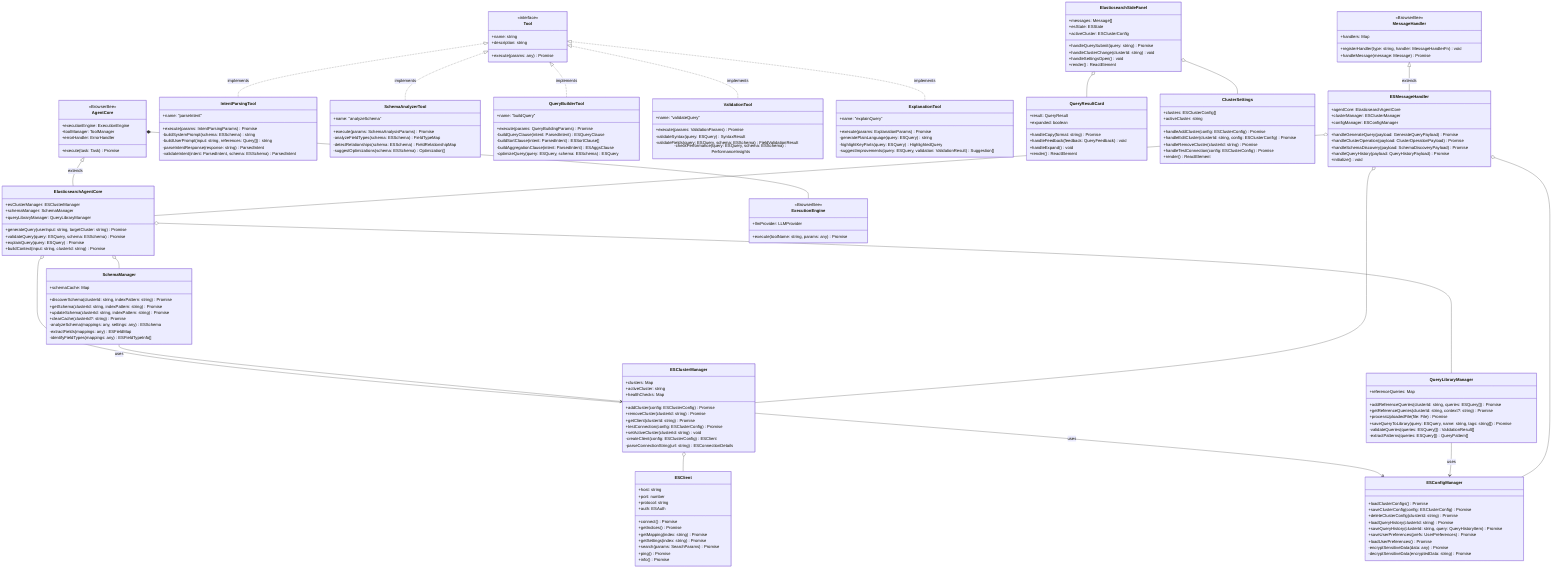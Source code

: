 classDiagram
    %% Core Agent System
    class AgentCore {
        <<BrowserBee>>
        +executionEngine: ExecutionEngine
        +toolManager: ToolManager
        +errorHandler: ErrorHandler
        +execute(task: Task) Promise<Result>
    }
    
    class ElasticsearchAgentCore {
        +esClusterManager: ESClusterManager
        +schemaManager: SchemaManager
        +queryLibraryManager: QueryLibraryManager
        +generateQuery(userInput: string, targetCluster: string) Promise<QueryResult[]>
        +validateQuery(query: ESQuery, schema: ESSchema) Promise<ValidationResult>
        +explainQuery(query: ESQuery) Promise<string>
        +buildContext(input: string, clusterId: string) Promise<ESQueryContext>
    }
    
    class ExecutionEngine {
        <<BrowserBee>>
        +llmProvider: LLMProvider
        +execute(toolName: string, params: any) Promise<any>
    }
    
    %% Elasticsearch Tools
    class Tool {
        <<interface>>
        +name: string
        +description: string
        +execute(params: any) Promise<any>
    }
    
    class IntentParsingTool {
        +name: "parseIntent"
        +execute(params: IntentParsingParams) Promise<ParsedIntent>
        -buildSystemPrompt(schema: ESSchema) string
        -buildUserPrompt(input: string, references: Query[]) string
        -parseIntentResponse(response: string) ParsedIntent
        -validateIntent(intent: ParsedIntent, schema: ESSchema) ParsedIntent
    }
    
    class SchemaAnalyzerTool {
        +name: "analyzeSchema"
        +execute(params: SchemaAnalysisParams) Promise<SchemaAnalysisResult>
        -analyzeFieldTypes(schema: ESSchema) FieldTypeMap
        -detectRelationships(schema: ESSchema) FieldRelationshipMap
        -suggestOptimizations(schema: ESSchema) Optimization[]
    }
    
    class QueryBuilderTool {
        +name: "buildQuery"
        +execute(params: QueryBuildingParams) Promise<ESQuery>
        -buildQueryClause(intent: ParsedIntent) ESQueryClause
        -buildSortClause(intent: ParsedIntent) ESSortClause[]
        -buildAggregationClause(intent: ParsedIntent) ESAggsClause
        -optimizeQuery(query: ESQuery, schema: ESSchema) ESQuery
    }
    
    class ValidationTool {
        +name: "validateQuery"
        +execute(params: ValidationParams) Promise<ValidationResult>
        -validateSyntax(query: ESQuery) SyntaxResult
        -validateFields(query: ESQuery, schema: ESSchema) FieldValidationResult
        -checkPerformance(query: ESQuery, schema: ESSchema) PerformanceInsights
    }
    
    class ExplanationTool {
        +name: "explainQuery"
        +execute(params: ExplanationParams) Promise<ExplanationResult>
        -generatePlainLanguage(query: ESQuery) string
        -highlightKeyParts(query: ESQuery) HighlightedQuery
        -suggestImprovements(query: ESQuery, validation: ValidationResult) Suggestion[]
    }
    
    %% Elasticsearch Services
    class ESClusterManager {
        +clusters: Map<string, ESClusterConfig>
        +activeCluster: string
        +healthChecks: Map<string, ClusterHealth>
        +addCluster(config: ESClusterConfig) Promise<string>
        +removeCluster(clusterId: string) Promise<void>
        +getClient(clusterId: string) Promise<ESClient>
        +testConnection(config: ESClusterConfig) Promise<ClusterHealth>
        +setActiveCluster(clusterId: string) void
        -createClient(config: ESClusterConfig) ESClient
        -parseConnectionString(url: string) ESConnectionDetails
    }
    
    class SchemaManager {
        +schemaCache: Map<string, ESSchema>
        +discoverSchema(clusterId: string, indexPattern: string) Promise<ESSchema>
        +getSchema(clusterId: string, indexPattern: string) Promise<ESSchema>
        +updateSchema(clusterId: string, indexPattern: string) Promise<ESSchema>
        +clearCache(clusterId?: string) Promise<void>
        -analyzeSchema(mappings: any, settings: any) ESSchema
        -extractFields(mappings: any) ESFieldMap
        -identifyFieldTypes(mappings: any) ESFieldTypeInfo[]
    }
    
    class QueryLibraryManager {
        +referenceQueries: Map<string, ReferenceQuerySet>
        +addReferenceQueries(clusterId: string, queries: ESQuery[]) Promise<void>
        +getReferenceQueries(clusterId: string, context?: string) Promise<ESQuery[]>
        +processUploadedFile(file: File) Promise<ESQuery[]>
        +saveQueryToLibrary(query: ESQuery, name: string, tags: string[]) Promise<void>
        -validateQueries(queries: ESQuery[]) ValidationResult[]
        -extractPatterns(queries: ESQuery[]) QueryPattern[]
    }
    
    %% Elasticsearch Client
    class ESClient {
        +host: string
        +port: number
        +protocol: string
        +auth: ESAuth
        +connect() Promise<ConnectionStatus>
        +getIndices() Promise<string[]>
        +getMapping(index: string) Promise<ESMapping>
        +getSettings(index: string) Promise<ESSettings>
        +search(params: SearchParams) Promise<SearchResult>
        +ping() Promise<boolean>
        +info() Promise<ClusterInfo>
    }
    
    %% Configuration & Storage
    class ESConfigManager {
        +loadClusterConfigs() Promise<ESClusterConfig[]>
        +saveClusterConfig(config: ESClusterConfig) Promise<void>
        +deleteClusterConfig(clusterId: string) Promise<void>
        +loadQueryHistory(clusterId: string) Promise<QueryHistoryItem[]>
        +saveQueryHistory(clusterId: string, query: QueryHistoryItem) Promise<void>
        +saveUserPreferences(prefs: UserPreferences) Promise<void>
        +loadUserPreferences() Promise<UserPreferences>
        -encryptSensitiveData(data: any) Promise<string>
        -decryptSensitiveData(encryptedData: string) Promise<any>
    }
    
    %% UI Components
    class ElasticsearchSidePanel {
        +messages: Message[]
        +esState: ESState
        +activeCluster: ESClusterConfig
        +handleQuerySubmit(query: string) Promise<void>
        +handleClusterChange(clusterId: string) void
        +handleSettingsOpen() void
        +render() ReactElement
    }
    
    class QueryResultCard {
        +result: QueryResult
        +expanded: boolean
        +handleCopy(format: string) Promise<void>
        +handleFeedback(feedback: QueryFeedback) void
        +handleExpand() void
        +render() ReactElement
    }
    
    class ClusterSettings {
        +clusters: ESClusterConfig[]
        +activeCluster: string
        +handleAddCluster(config: ESClusterConfig) Promise<void>
        +handleEditCluster(clusterId: string, config: ESClusterConfig) Promise<void>
        +handleRemoveCluster(clusterId: string) Promise<void>
        +handleTestConnection(config: ESClusterConfig) Promise<ConnectionStatus>
        +render() ReactElement
    }
    
    %% Main Message Handling
    class MessageHandler {
        <<BrowserBee>>
        +handlers: Map<string, MessageHandlerFn>
        +registerHandler(type: string, handler: MessageHandlerFn) void
        +handleMessage(message: Message) Promise<any>
    }
    
    class ESMessageHandler {
        +agentCore: ElasticsearchAgentCore
        +clusterManager: ESClusterManager
        +configManager: ESConfigManager
        +handleGenerateQuery(payload: GenerateQueryPayload) Promise<GenerateQueryResponse>
        +handleClusterOperation(payload: ClusterOperationPayload) Promise<ClusterOperationResponse>
        +handleSchemaDiscovery(payload: SchemaDiscoveryPayload) Promise<SchemaDiscoveryResponse>
        +handleQueryHistory(payload: QueryHistoryPayload) Promise<QueryHistoryResponse>
        +initialize() void
    }
    
    %% Relationships
    AgentCore <|-- ElasticsearchAgentCore : extends
    ElasticsearchAgentCore o-- ESClusterManager
    ElasticsearchAgentCore o-- SchemaManager
    ElasticsearchAgentCore o-- QueryLibraryManager
    AgentCore *-- ExecutionEngine
    
    Tool <|.. IntentParsingTool : implements
    Tool <|.. SchemaAnalyzerTool : implements
    Tool <|.. QueryBuilderTool : implements
    Tool <|.. ValidationTool : implements
    Tool <|.. ExplanationTool : implements
    
    ESClusterManager o-- ESClient
    ESClusterManager --> ESConfigManager : uses
    SchemaManager --> ESClusterManager : uses
    QueryLibraryManager --> ESConfigManager : uses
    
    MessageHandler <|-- ESMessageHandler : extends
    ESMessageHandler o-- ElasticsearchAgentCore
    ESMessageHandler o-- ESClusterManager
    ESMessageHandler o-- ESConfigManager
    
    ElasticsearchSidePanel o-- QueryResultCard
    ElasticsearchSidePanel o-- ClusterSettings